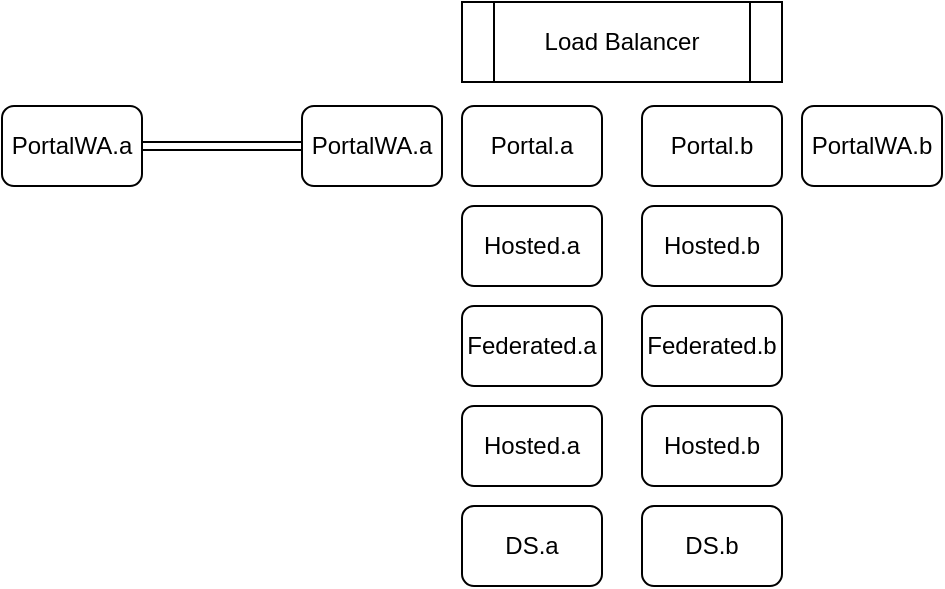 <mxfile version="12.5.1" type="github"><diagram id="RrptMt3UVPA0-fgu4y3d" name="Page-1"><mxGraphModel dx="1694" dy="1059" grid="1" gridSize="10" guides="1" tooltips="1" connect="1" arrows="1" fold="1" page="1" pageScale="1" pageWidth="850" pageHeight="1100" math="0" shadow="0"><root><mxCell id="0"/><mxCell id="1" parent="0"/><mxCell id="0sa8Q4lDrQcxCernjeHR-1" value="Portal.a" style="rounded=1;whiteSpace=wrap;html=1;" vertex="1" parent="1"><mxGeometry x="290" y="312" width="70" height="40" as="geometry"/></mxCell><mxCell id="0sa8Q4lDrQcxCernjeHR-2" value="Portal.b" style="rounded=1;whiteSpace=wrap;html=1;" vertex="1" parent="1"><mxGeometry x="380" y="312" width="70" height="40" as="geometry"/></mxCell><mxCell id="0sa8Q4lDrQcxCernjeHR-3" value="Hosted.a" style="rounded=1;whiteSpace=wrap;html=1;" vertex="1" parent="1"><mxGeometry x="290" y="362" width="70" height="40" as="geometry"/></mxCell><mxCell id="0sa8Q4lDrQcxCernjeHR-4" value="Hosted.b" style="rounded=1;whiteSpace=wrap;html=1;" vertex="1" parent="1"><mxGeometry x="380" y="362" width="70" height="40" as="geometry"/></mxCell><mxCell id="0sa8Q4lDrQcxCernjeHR-5" value="Federated.a" style="rounded=1;whiteSpace=wrap;html=1;" vertex="1" parent="1"><mxGeometry x="290" y="412" width="70" height="40" as="geometry"/></mxCell><mxCell id="0sa8Q4lDrQcxCernjeHR-6" value="Federated.b" style="rounded=1;whiteSpace=wrap;html=1;" vertex="1" parent="1"><mxGeometry x="380" y="412" width="70" height="40" as="geometry"/></mxCell><mxCell id="0sa8Q4lDrQcxCernjeHR-7" value="Hosted.a" style="rounded=1;whiteSpace=wrap;html=1;" vertex="1" parent="1"><mxGeometry x="290" y="462" width="70" height="40" as="geometry"/></mxCell><mxCell id="0sa8Q4lDrQcxCernjeHR-8" value="Hosted.b" style="rounded=1;whiteSpace=wrap;html=1;" vertex="1" parent="1"><mxGeometry x="380" y="462" width="70" height="40" as="geometry"/></mxCell><mxCell id="0sa8Q4lDrQcxCernjeHR-10" value="DS.a" style="rounded=1;whiteSpace=wrap;html=1;" vertex="1" parent="1"><mxGeometry x="290" y="512" width="70" height="40" as="geometry"/></mxCell><mxCell id="0sa8Q4lDrQcxCernjeHR-11" value="DS.b" style="rounded=1;whiteSpace=wrap;html=1;" vertex="1" parent="1"><mxGeometry x="380" y="512" width="70" height="40" as="geometry"/></mxCell><mxCell id="0sa8Q4lDrQcxCernjeHR-12" value="Load Balancer" style="shape=process;whiteSpace=wrap;html=1;backgroundOutline=1;" vertex="1" parent="1"><mxGeometry x="290" y="260" width="160" height="40" as="geometry"/></mxCell><mxCell id="0sa8Q4lDrQcxCernjeHR-13" value="PortalWA.b" style="rounded=1;whiteSpace=wrap;html=1;" vertex="1" parent="1"><mxGeometry x="460" y="312" width="70" height="40" as="geometry"/></mxCell><mxCell id="0sa8Q4lDrQcxCernjeHR-18" value="" style="rounded=0;orthogonalLoop=1;jettySize=auto;html=1;shape=link;" edge="1" parent="1" source="0sa8Q4lDrQcxCernjeHR-14" target="0sa8Q4lDrQcxCernjeHR-17"><mxGeometry relative="1" as="geometry"/></mxCell><mxCell id="0sa8Q4lDrQcxCernjeHR-14" value="PortalWA.a" style="rounded=1;whiteSpace=wrap;html=1;" vertex="1" parent="1"><mxGeometry x="210" y="312" width="70" height="40" as="geometry"/></mxCell><mxCell id="0sa8Q4lDrQcxCernjeHR-17" value="PortalWA.a" style="rounded=1;whiteSpace=wrap;html=1;" vertex="1" parent="1"><mxGeometry x="60" y="312" width="70" height="40" as="geometry"/></mxCell></root></mxGraphModel></diagram></mxfile>
